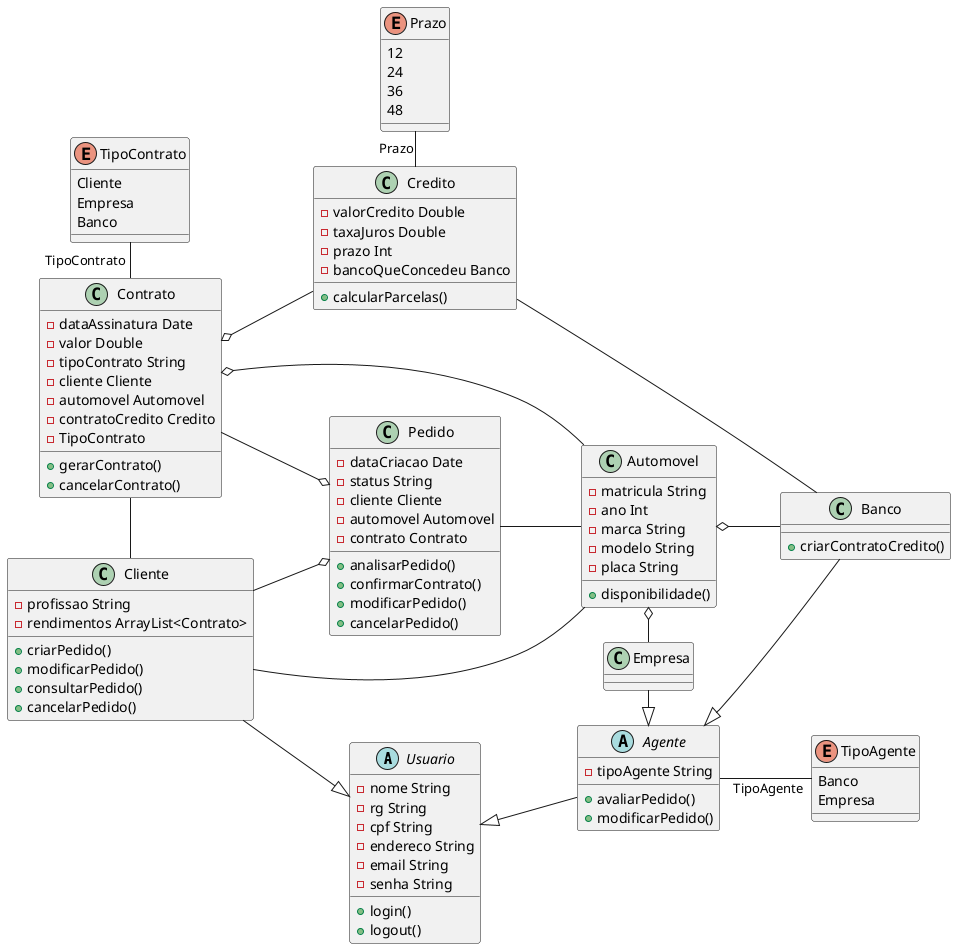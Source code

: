 @startuml
left to right direction
abstract class Usuario {
  - nome String
  - rg String
  - cpf String
  - endereco String
  - email String
  - senha String

  + login()
  + logout()
}

class Cliente{
  - profissao String
  - rendimentos ArrayList<Contrato>

  + criarPedido()
  + modificarPedido()
  + consultarPedido()
  + cancelarPedido()
}

abstract class Agente {
  - tipoAgente String

  + avaliarPedido()
  + modificarPedido()
}
enum TipoAgente {
    Banco
    Empresa
}

class Banco {
   + criarContratoCredito()
}

class Empresa{
}

class Pedido {
  - dataCriacao Date
  - status String
  - cliente Cliente
  - automovel Automovel
  - contrato Contrato

  + analisarPedido()
  + confirmarContrato()
  + modificarPedido()
  + cancelarPedido()
}

class Contrato {
  - dataAssinatura Date
  - valor Double
  - tipoContrato String
  - cliente Cliente
  - automovel Automovel
  - contratoCredito Credito
  - TipoContrato

  + gerarContrato()
  + cancelarContrato()
}
Enum TipoContrato {
    Cliente
    Empresa
    Banco
}

class Credito {
  - valorCredito Double
  - taxaJuros Double
  - prazo Int
  - bancoQueConcedeu Banco

  + calcularParcelas()
}
enum Prazo {
    12
    24
    36
    48
}

class Automovel {
  - matricula String
  - ano Int
  - marca String
  - modelo String
  - placa String
'  - proprietario ClienteEmpresaBanco

  + disponibilidade()
}

Cliente -r-|> Usuario
Agente -l-|>  Usuario
Agente <|-- Banco
Agente <|-l- Empresa
Agente -- "TipoAgente" TipoAgente
Pedido o-u- Cliente
Pedido -- Automovel
Pedido o-- Contrato
Contrato -r- Cliente
Contrato o-- Automovel
Contrato o-- Credito
Contrato -l- "TipoContrato" TipoContrato
Credito -- Banco
Prazo "Prazo" -r- Credito
Automovel -- Cliente
Automovel o-r- Empresa
Automovel o-- Banco

@enduml
